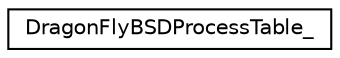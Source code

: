 digraph "Graphical Class Hierarchy"
{
  edge [fontname="Helvetica",fontsize="10",labelfontname="Helvetica",labelfontsize="10"];
  node [fontname="Helvetica",fontsize="10",shape=record];
  rankdir="LR";
  Node0 [label="DragonFlyBSDProcessTable_",height=0.2,width=0.4,color="black", fillcolor="white", style="filled",URL="$structDragonFlyBSDProcessTable__.html"];
}
